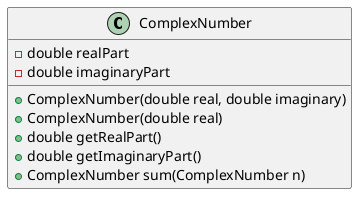 @startuml
'https://plantuml.com/sequence-diagram
class ComplexNumber {
    -double realPart
    -double imaginaryPart
    +ComplexNumber(double real, double imaginary)
    +ComplexNumber(double real)
    +double getRealPart()
    +double getImaginaryPart()
    +ComplexNumber sum(ComplexNumber n)
}

@enduml